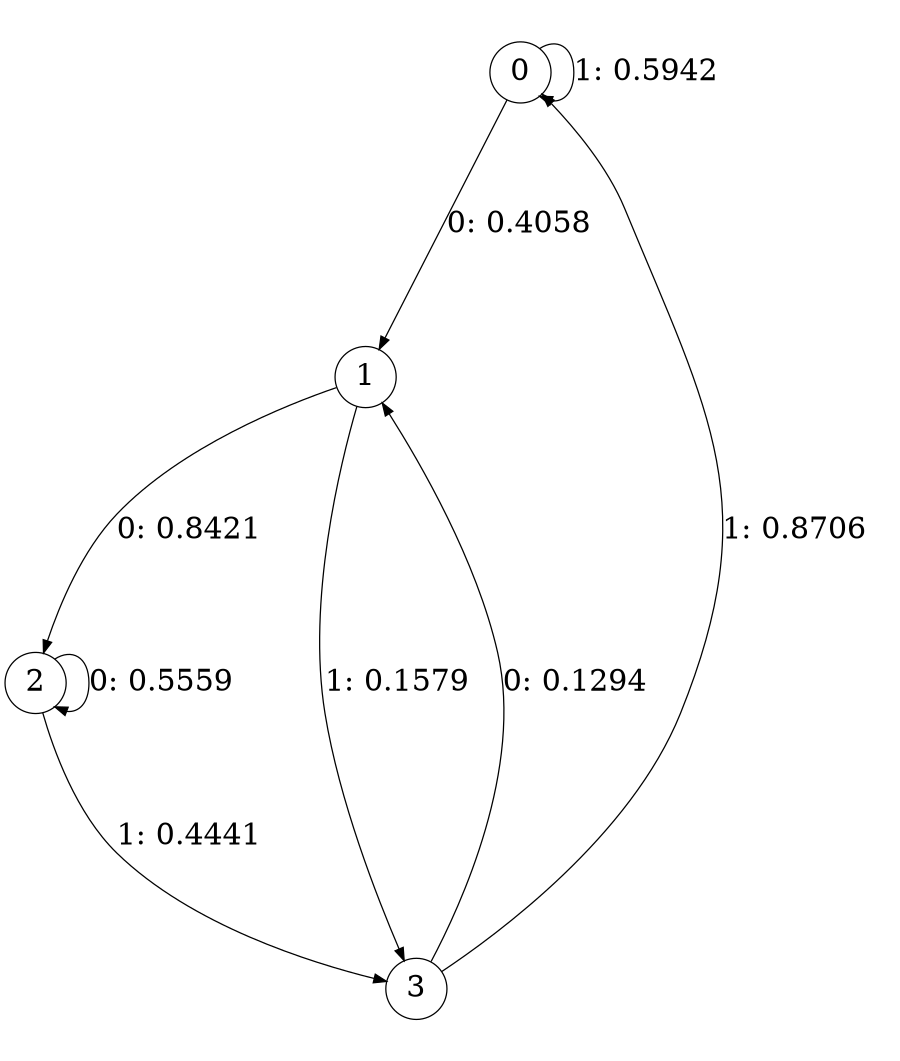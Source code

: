 digraph "ch23faceL2" {
size = "6,8.5";
ratio = "fill";
node [shape = circle];
node [fontsize = 24];
edge [fontsize = 24];
0 -> 1 [label = "0: 0.4058   "];
0 -> 0 [label = "1: 0.5942   "];
1 -> 2 [label = "0: 0.8421   "];
1 -> 3 [label = "1: 0.1579   "];
2 -> 2 [label = "0: 0.5559   "];
2 -> 3 [label = "1: 0.4441   "];
3 -> 1 [label = "0: 0.1294   "];
3 -> 0 [label = "1: 0.8706   "];
}